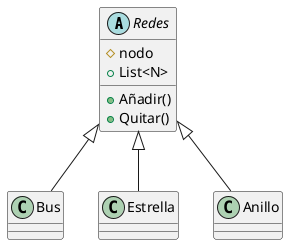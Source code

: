 @startuml 
abstract class Redes
Redes : #nodo
Redes : +List<N>
Redes : +Añadir()
Redes : +Quitar()
Redes <|-- Bus 
Redes <|-- Estrella 
Redes <|-- Anillo
@enduml